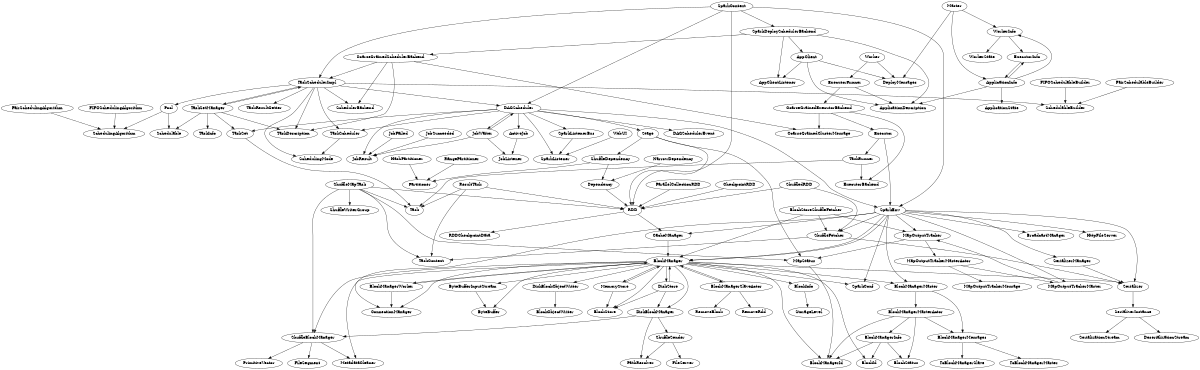 digraph G {
  // spark-0.9.0-incubating
  size = "8, 15";
  ranksep=.75;
  //StorageLevel -> Externalizable;
  BlockInfo -> StorageLevel;
  BlockManager -> BlockInfo;
  BlockManager -> ShuffleBlockManager;
  BlockManager -> DiskBlockManager;
  DiskBlockManager -> ShuffleBlockManager;
  BlockManager -> MemoryStore;
  BlockManager -> DiskStore;
  BlockManager -> BlockStore;
  BlockManager -> ConnectionManager;
  BlockManager -> BlockManagerSlaveActor;
  BlockManager -> MetadataCleaner;
  BlockManager -> Serializer;
  BlockManager -> SparkConf;
  BlockManager -> BlockId;
  BlockManager -> BlockManagerId;
  BlockManager -> BlockManagerMaster;
  MemoryStore -> BlockStore;
  BlockManager -> ByteBufferInputStream;
  ByteBufferInputStream -> ByteBuffer;
  BlockManager -> ByteBuffer;
  Serializer -> SerializerInstance;
  SerializerInstance -> SerializationStream;
  SerializerInstance -> DeserializationStream;
  MemoryStore -> BlockManager;
  DiskStore -> BlockManager;
  DiskStore -> DiskBlockManager;
  DiskStore -> BlockStore;
  ShuffleBlockManager -> MetadataCleaner;
  ShuffleBlockManager -> PrimitiveVector;
  ShuffleBlockManager -> FileSegment;
  DiskBlockManager -> PathResolver;
  DiskBlockManager -> ShuffleSender;
  ShuffleSender -> PathResolver;
  ShuffleSender -> FileServer;
  BlockManager -> BlockManagerWorker;
  BlockManagerWorker -> BlockManager;
  BlockManager -> DiskBlockObjectWriter;
  DiskBlockObjectWriter -> BlockObjectWriter;
  BlockManagerSlaveActor -> BlockManager;
  SparkEnv -> BlockManagerMaster;
  BlockManagerMaster -> BlockManagerMasterActor;
  BlockManagerMessages -> ToBlockManagerSlave;
  //ToBlockManagerSlave -> RemoveBlock;
  //ToBlockManagerSlave -> RemoveRdd;
  BlockManagerMessages -> ToBlockManagerMaster;
  //ToBlockManagerMaster -> RegisterBlockManager;
  //ToBlockManagerMaster -> HeartBeat;
  //ToBlockManagerMaster -> UpdateBlockInfo;
  //ToBlockManagerMaster -> GetLocations;
  //ToBlockManagerMaster -> GetLocationsMultipleBlockIds;
  //ToBlockManagerMaster -> GetPeers;
  //ToBlockManagerMaster -> RemoveExecutor;
  //ToBlockManagerMaster -> StopBlockManagerMaster;
  //ToBlockManagerMaster -> GetMemoryStatus;
  //ToBlockManagerMaster -> ExpireDeadHosts;
  //ToBlockManagerMaster -> GetStorageStatus;
  BlockManagerMaster -> BlockManagerMessages;
  BlockManagerMasterActor -> BlockManagerId;
  BlockManagerMasterActor -> BlockManagerMessages;
  BlockManagerMasterActor -> BlockStatus;
  BlockManagerMasterActor -> BlockManagerInfo;
  BlockManagerInfo -> BlockManagerId;
  BlockManagerInfo -> BlockStatus;
  BlockManagerInfo -> BlockId;
  SparkEnv -> BlockManager;
  //NetworkReceiver -> SparkEnv;
  //NetworkReceiver -> BlockManager;
  CacheManager -> BlockManager;
  SparkEnv -> CacheManager;
  SparkEnv -> SerializerManager;
  SparkEnv -> Serializer;
  SparkEnv -> MapOutputTracker;
  SparkEnv -> ShuffleFetcher;
  SparkEnv -> BroadcastManager;
  SparkEnv -> ConnectionManager;
  SparkEnv -> HttpFileServer;
  //SparkEnv -> MetricsSystem;
  SparkEnv -> SparkConf;
  Worker -> ExecutorRunner;
  ExecutorRunner -> ApplicationDescription;
  ExecutorRunner -> CoarseGrainedExecutorBackend;
  CoarseGrainedExecutorBackend -> Executor;
  Executor -> SparkEnv;
  //RDD -> SparkEnv;
  RDD -> CacheManager;
  SparkEnv -> BlockManager;
  Executor -> TaskRunner;
  TaskRunner -> Task;
  ShuffleMapTask -> Task;
  ResultTask -> Task;
  //ShuffleMapTask -> Externalizable;
  //ResultTask -> Externalizable;
  Master -> WorkerInfo;
  Master -> ApplicationInfo;
  WorkerInfo -> ExecutorInfo;
  WorkerInfo -> WorkerState;
  ExecutorInfo -> ApplicationInfo;
  ApplicationInfo -> ApplicationDescription;
  ApplicationInfo -> ExecutorInfo;
  ApplicationInfo -> WorkerInfo;
  ApplicationInfo -> ApplicationState;
  //Master -> MetricsSystem;
  SparkContext -> SparkEnv;
  SparkContext -> DAGScheduler;
  //Source -> MetricRegistry;
  //DAGSchedulerSource -> Source;
  //DAGSchedulerSource -> MetricRegistry;
  SparkContext -> RDD;
  ParallelCollectionRDD -> RDD;
  DAGScheduler -> JobWaiter;
  JobWaiter -> JobListener;
  JobWaiter -> JobResult;
  JobSucceeded -> JobResult;
  JobFailed -> JobResult;
  DAGScheduler -> DAGSchedulerEvent;
  //JobSubmitted -> DAGSchedulerEvent;
  //JobCancelled -> DAGSchedulerEvent;
  //JobGroupCancelled -> DAGSchedulerEvent;
  //AllJobsCancelled -> DAGSchedulerEvent;
  //BeginEvent -> DAGSchedulerEvent;
  //GettingResultEvent -> DAGSchedulerEvent;
  //CompletionEvent -> DAGSchedulerEvent;
  //ExecutorGained -> DAGSchedulerEvent;
  //ExecutorLost -> DAGSchedulerEvent;
  //TaskSetFailed -> DAGSchedulerEvent;
  //ResubmitFailedStages -> DAGSchedulerEvent;
  //StopDAGScheduler -> DAGSchedulerEvent;
  DAGScheduler -> SparkListener;
  WebUI -> SparkListener;
  DAGScheduler -> SparkListenerBus;
  SparkListenerBus -> SparkListener;
  DAGScheduler -> TaskScheduler;
  //DAGScheduler -> MapOutputTrackerMaster;
  //DAGScheduler -> BlockManagerMaster;
  DAGScheduler -> SparkEnv;
  SparkEnv -> MapOutputTrackerMaster;
  TaskSchedulerImpl -> TaskScheduler;
  DAGScheduler -> ActiveJob;
  DAGScheduler -> Stage;
  Stage -> RDD;
  DAGScheduler -> TaskSet;
  TaskSet -> Task;
  TaskSchedulerImpl -> TaskSetManager;
  TaskSetManager -> Schedulable;
  SparkContext -> TaskSchedulerImpl;
  SparkContext -> SparkDeploySchedulerBackend;
  SparkDeploySchedulerBackend -> CoarseGrainedSchedulerBackend;
  CoarseGrainedSchedulerBackend -> SchedulerBackend;
  TaskSchedulerImpl -> SchedulerBackend;
  SparkDeploySchedulerBackend -> ApplicationDescription;
  SparkDeploySchedulerBackend -> AppClient;
  AppClient -> ApplicationDescription;
  AppClient -> AppClientListener;
  //AppClient -> Master;
  //RemoveBlock -> ToBlockManagerSlave;
  //RemoveRdd -> ToBlockManagerSlave;
  //HeartBeat -> ToBlockManagerMaster;
  //UpdateBlockInfo -> ToBlockManagerMaster;
  //GetLocations -> ToBlockManagerMaster;
  //GetLocationsMultipleBlockIds -> ToBlockManagerMaster;
  //GetPeers -> ToBlockManagerMaster;
  //RemoveExecutor_1 -> ToBlockManagerMaster;
  //StopBlockManagerMaster -> ToBlockManagerMaster;
  //GetMemoryStatus -> ToBlockManagerMaster;
  //ExpireDeadHosts -> ToBlockManagerMaster;
  //GetStorageStatus -> ToBlockManagerMaster;
  //RegisterBlockManager -> ToBlockManagerMaster;
  CoarseGrainedSchedulerBackend -> TaskSchedulerImpl;
  BlockManagerSlaveActor -> RemoveBlock;
  BlockManagerSlaveActor -> RemoveRdd;
  CoarseGrainedSchedulerBackend -> CoarseGrainedClusterMessage;
  CoarseGrainedExecutorBackend -> CoarseGrainedClusterMessage;
  //LaunchTask -> CoarseGrainedClusterMessage;
  //KillTask -> CoarseGrainedClusterMessage;
  //RegisteredExecutor -> CoarseGrainedClusterMessage;
  //RegisterExecutorFailed -> CoarseGrainedClusterMessage;
  //RegisterExecutor -> CoarseGrainedClusterMessage;
  //StatusUpdate -> CoarseGrainedClusterMessage;
  //ReviveOffers -> CoarseGrainedClusterMessage;
  //StopDriver -> CoarseGrainedClusterMessage;
  //StopExecutor -> CoarseGrainedClusterMessage;
  //StopExecutors -> CoarseGrainedClusterMessage;
  //RemoveExecutor_2 -> CoarseGrainedClusterMessage;
  CoarseGrainedExecutorBackend -> ExecutorBackend;
  TaskRunner -> ExecutorBackend;
  Master -> DeployMessages;
  Worker -> DeployMessages;
  AppClient -> DeployMessages;
  SparkDeploySchedulerBackend -> AppClientListener;
  TaskSchedulerImpl -> DAGScheduler;
  TaskSchedulerImpl -> Pool;
  Pool -> Schedulable;
  DAGScheduler -> JobResult;
  ShuffleMapTask -> RDD;
  ShuffleMapTask -> TaskContext;
  ResultTask -> RDD;
  ResultTask -> TaskContext;
  ActiveJob -> JobListener;
  TaskSetManager -> TaskSchedulerImpl;
  TaskSetManager -> TaskSet;
  JobWaiter -> DAGScheduler;
  Stage -> ShuffleDependency;
  ShuffleDependency -> Dependency;
  ShuffleDependency -> Partitioner;
  Dependency -> RDD;
  HashPartitioner -> Partitioner;
  RangePartitioner -> Partitioner;
  SerializerManager -> Serializer;
  MapOutputTrackerMaster -> MapOutputTracker;
  MapOutputTracker -> MapOutputTrackerMasterActor;
  MapOutputTrackerMasterActor -> MapOutputTrackerMaster;
  MapOutputTrackerMasterActor -> MapOutputTrackerMessage;
  MapOutputTracker -> MapStatus;
  MapStatus -> BlockManagerId;
  BlockManagerWorker -> ConnectionManager;
  TaskSchedulerImpl -> TaskResultGetter;
  ShuffleMapTask -> MapStatus;
  Stage -> MapStatus;
  ShuffleMapTask -> ShuffleBlockManager;
  ShuffleMapTask -> ShuffleWriterGroup;
  ShuffledRDD -> RDD;
  ShuffledRDD -> ShuffleFetcher;
  BlockStoreShuffleFetcher -> ShuffleFetcher;
  ShuffleFetcher -> TaskContext;
  ShuffleFetcher -> Serializer;
  BlockStoreShuffleFetcher -> BlockManager;
  BlockStoreShuffleFetcher -> MapOutputTracker;
  //ShuffleBlockManager -> ShuffleWriterGroup;
  RDD -> RDDCheckpointData;
  CheckpointRDD -> RDD;
  NarrowDependency -> Dependency;
  TaskSchedulerImpl -> SchedulingMode;
  TaskScheduler -> SchedulingMode;
  TaskSchedulerImpl -> SchedulableBuilder;
  FIFOSchedulableBuilder -> SchedulableBuilder;
  FairSchedulableBuilder -> SchedulableBuilder;
  Pool -> SchedulingAlgorithm;
  FIFOSchedulingAlgorithm -> SchedulingAlgorithm;
  FairSchedulingAlgorithm -> SchedulingAlgorithm;
  TaskSetManager -> TaskInfo;
  TaskSchedulerImpl -> TaskDescription;
  CoarseGrainedSchedulerBackend-> TaskDescription;
  TaskSetManager -> TaskDescription;
}
